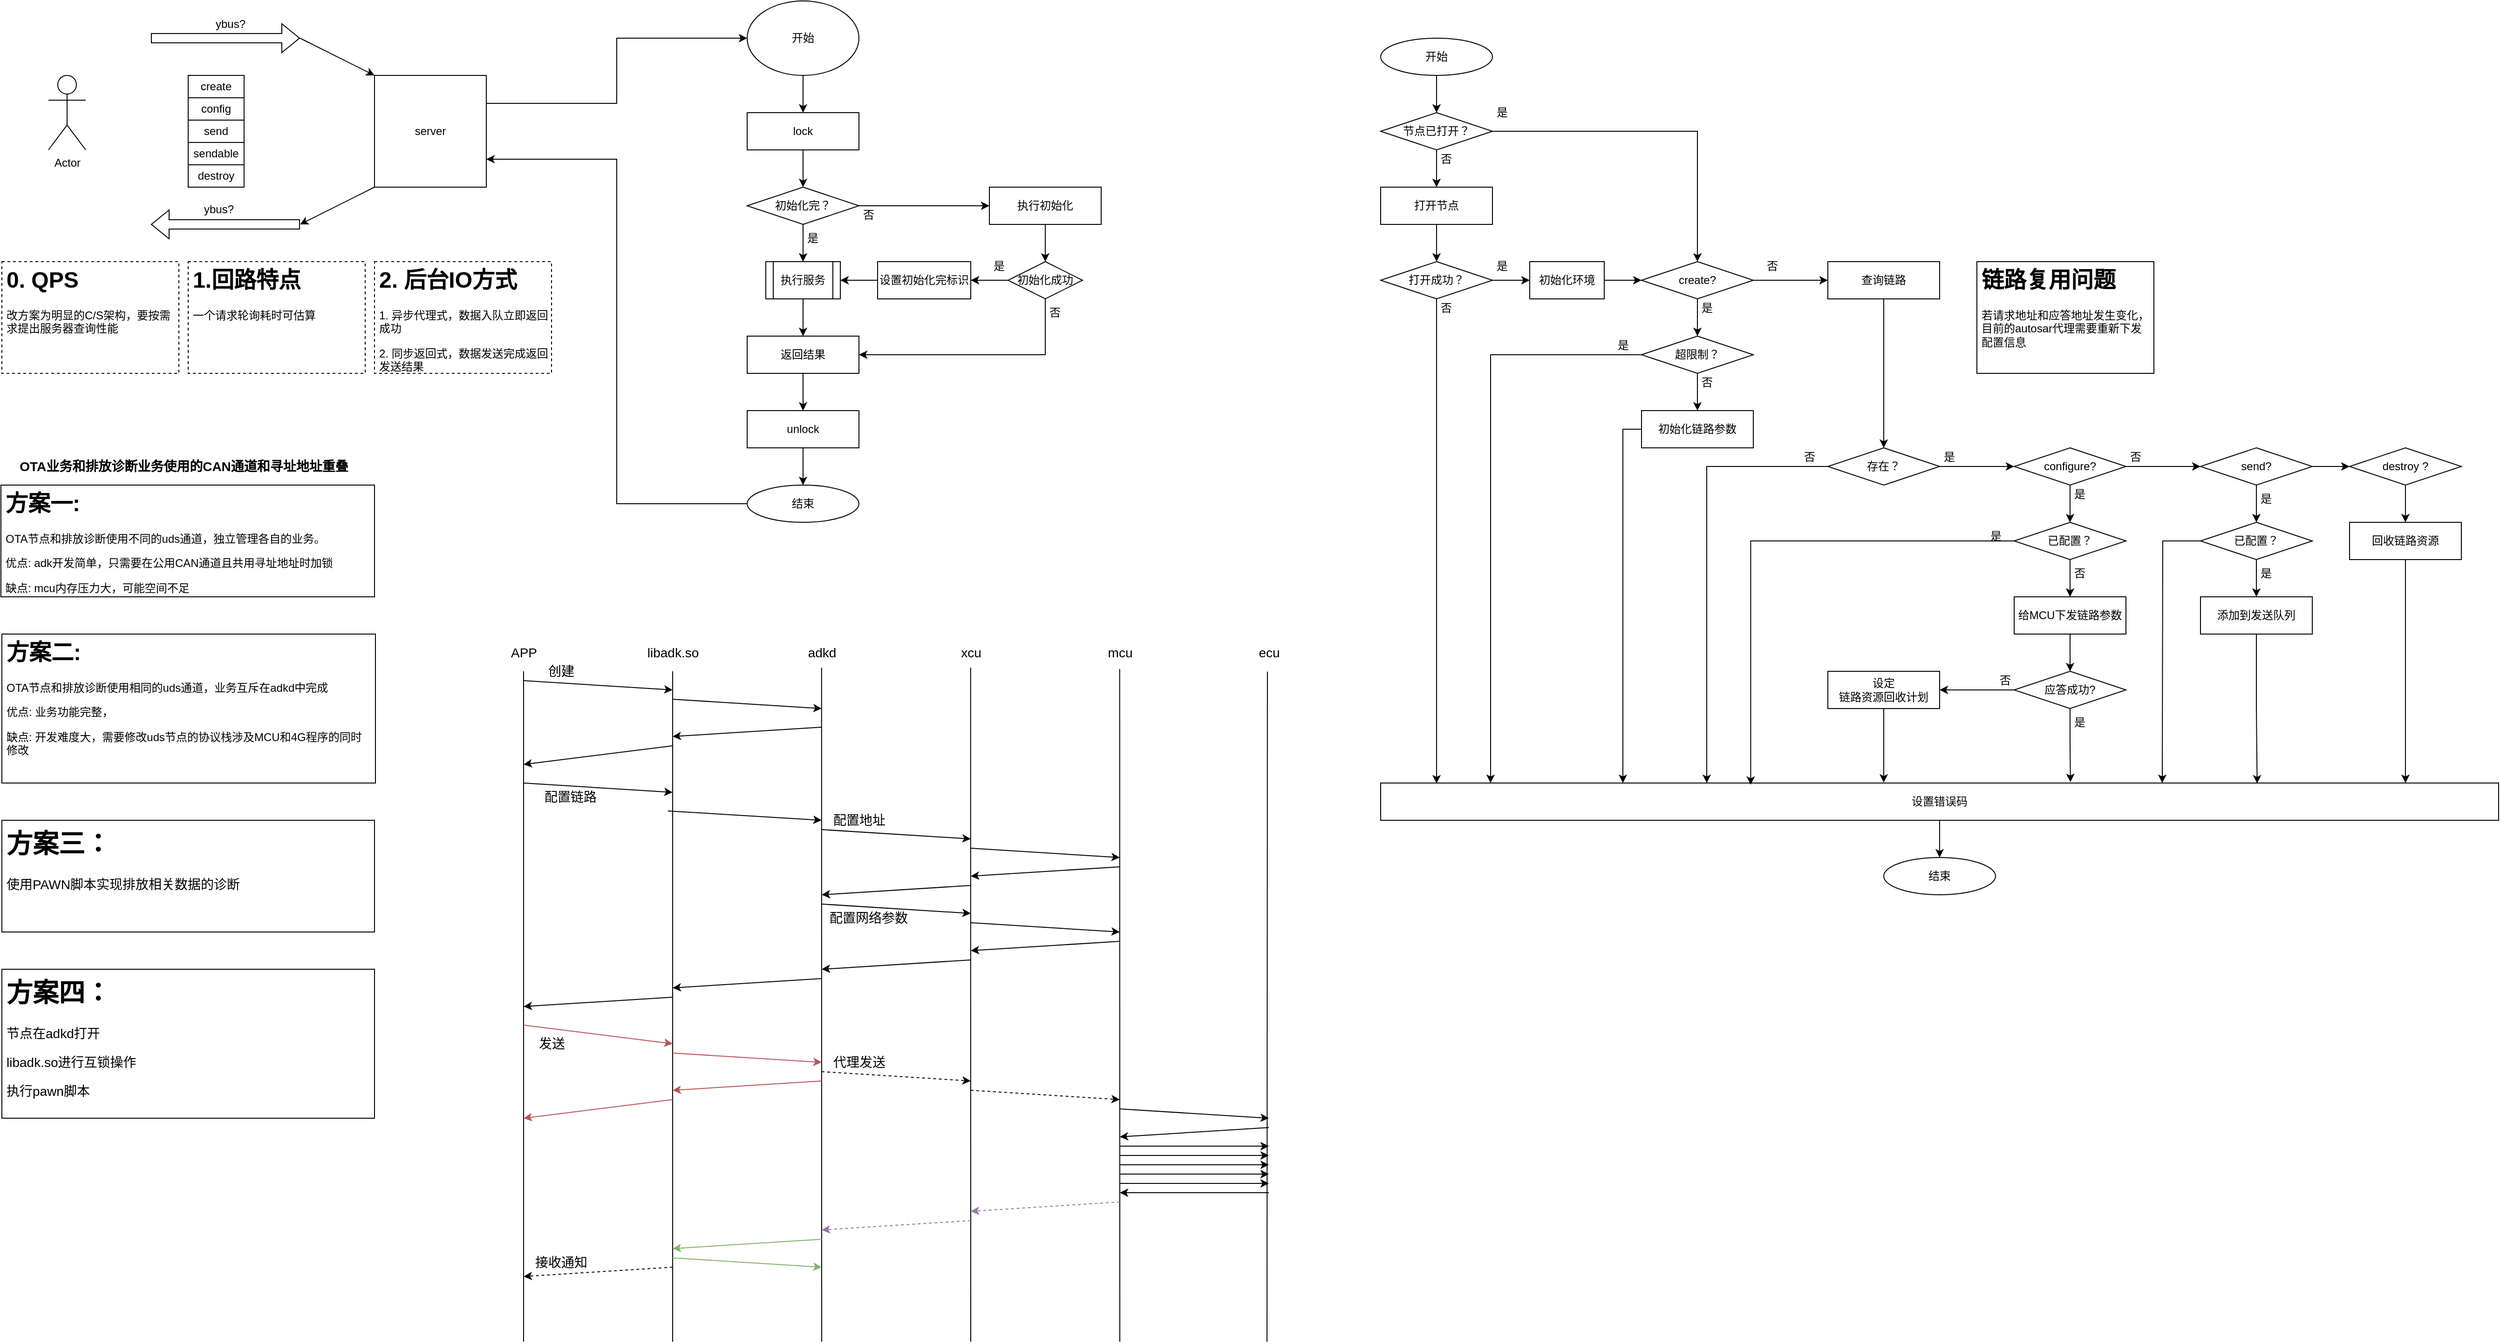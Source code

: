 <mxfile version="20.2.2" type="github" pages="3">
  <diagram id="RJJ9FWN27C-Y9JECjMfN" name="15765">
    <mxGraphModel dx="1221" dy="644" grid="1" gridSize="10" guides="1" tooltips="1" connect="1" arrows="1" fold="1" page="1" pageScale="1" pageWidth="3300" pageHeight="4681" math="0" shadow="0">
      <root>
        <mxCell id="0" />
        <mxCell id="1" parent="0" />
        <mxCell id="mzNSDzBZDXApKcXewmHT-1" value="Actor" style="shape=umlActor;verticalLabelPosition=bottom;verticalAlign=top;html=1;outlineConnect=0;" vertex="1" parent="1">
          <mxGeometry x="90" y="120" width="40" height="80" as="geometry" />
        </mxCell>
        <mxCell id="mzNSDzBZDXApKcXewmHT-2" value="" style="shape=flexArrow;endArrow=classic;startArrow=none;html=1;rounded=0;startFill=0;" edge="1" parent="1">
          <mxGeometry width="100" height="100" relative="1" as="geometry">
            <mxPoint x="200" y="80" as="sourcePoint" />
            <mxPoint x="360" y="80" as="targetPoint" />
          </mxGeometry>
        </mxCell>
        <mxCell id="mzNSDzBZDXApKcXewmHT-3" value="ybus?" style="text;html=1;align=center;verticalAlign=middle;resizable=0;points=[];autosize=1;strokeColor=none;fillColor=none;" vertex="1" parent="1">
          <mxGeometry x="255" y="50" width="60" height="30" as="geometry" />
        </mxCell>
        <mxCell id="mzNSDzBZDXApKcXewmHT-4" value="" style="shape=table;startSize=0;container=1;collapsible=0;childLayout=tableLayout;" vertex="1" parent="1">
          <mxGeometry x="240" y="120" width="60" height="120" as="geometry" />
        </mxCell>
        <mxCell id="mzNSDzBZDXApKcXewmHT-5" value="" style="shape=tableRow;horizontal=0;startSize=0;swimlaneHead=0;swimlaneBody=0;top=0;left=0;bottom=0;right=0;collapsible=0;dropTarget=0;fillColor=none;points=[[0,0.5],[1,0.5]];portConstraint=eastwest;" vertex="1" parent="mzNSDzBZDXApKcXewmHT-4">
          <mxGeometry width="60" height="24" as="geometry" />
        </mxCell>
        <mxCell id="mzNSDzBZDXApKcXewmHT-6" value="create" style="shape=partialRectangle;html=1;whiteSpace=wrap;connectable=0;overflow=hidden;fillColor=none;top=0;left=0;bottom=0;right=0;pointerEvents=1;" vertex="1" parent="mzNSDzBZDXApKcXewmHT-5">
          <mxGeometry width="60" height="24" as="geometry">
            <mxRectangle width="60" height="24" as="alternateBounds" />
          </mxGeometry>
        </mxCell>
        <mxCell id="mzNSDzBZDXApKcXewmHT-7" value="" style="shape=tableRow;horizontal=0;startSize=0;swimlaneHead=0;swimlaneBody=0;top=0;left=0;bottom=0;right=0;collapsible=0;dropTarget=0;fillColor=none;points=[[0,0.5],[1,0.5]];portConstraint=eastwest;" vertex="1" parent="mzNSDzBZDXApKcXewmHT-4">
          <mxGeometry y="24" width="60" height="24" as="geometry" />
        </mxCell>
        <mxCell id="mzNSDzBZDXApKcXewmHT-8" value="config" style="shape=partialRectangle;html=1;whiteSpace=wrap;connectable=0;overflow=hidden;fillColor=none;top=0;left=0;bottom=0;right=0;pointerEvents=1;" vertex="1" parent="mzNSDzBZDXApKcXewmHT-7">
          <mxGeometry width="60" height="24" as="geometry">
            <mxRectangle width="60" height="24" as="alternateBounds" />
          </mxGeometry>
        </mxCell>
        <mxCell id="mzNSDzBZDXApKcXewmHT-9" value="" style="shape=tableRow;horizontal=0;startSize=0;swimlaneHead=0;swimlaneBody=0;top=0;left=0;bottom=0;right=0;collapsible=0;dropTarget=0;fillColor=none;points=[[0,0.5],[1,0.5]];portConstraint=eastwest;" vertex="1" parent="mzNSDzBZDXApKcXewmHT-4">
          <mxGeometry y="48" width="60" height="24" as="geometry" />
        </mxCell>
        <mxCell id="mzNSDzBZDXApKcXewmHT-10" value="send" style="shape=partialRectangle;html=1;whiteSpace=wrap;connectable=0;overflow=hidden;fillColor=none;top=0;left=0;bottom=0;right=0;pointerEvents=1;" vertex="1" parent="mzNSDzBZDXApKcXewmHT-9">
          <mxGeometry width="60" height="24" as="geometry">
            <mxRectangle width="60" height="24" as="alternateBounds" />
          </mxGeometry>
        </mxCell>
        <mxCell id="mzNSDzBZDXApKcXewmHT-11" value="" style="shape=tableRow;horizontal=0;startSize=0;swimlaneHead=0;swimlaneBody=0;top=0;left=0;bottom=0;right=0;collapsible=0;dropTarget=0;fillColor=none;points=[[0,0.5],[1,0.5]];portConstraint=eastwest;" vertex="1" parent="mzNSDzBZDXApKcXewmHT-4">
          <mxGeometry y="72" width="60" height="24" as="geometry" />
        </mxCell>
        <mxCell id="mzNSDzBZDXApKcXewmHT-12" value="sendable" style="shape=partialRectangle;html=1;whiteSpace=wrap;connectable=0;overflow=hidden;fillColor=none;top=0;left=0;bottom=0;right=0;pointerEvents=1;" vertex="1" parent="mzNSDzBZDXApKcXewmHT-11">
          <mxGeometry width="60" height="24" as="geometry">
            <mxRectangle width="60" height="24" as="alternateBounds" />
          </mxGeometry>
        </mxCell>
        <mxCell id="mzNSDzBZDXApKcXewmHT-13" value="" style="shape=tableRow;horizontal=0;startSize=0;swimlaneHead=0;swimlaneBody=0;top=0;left=0;bottom=0;right=0;collapsible=0;dropTarget=0;fillColor=none;points=[[0,0.5],[1,0.5]];portConstraint=eastwest;" vertex="1" parent="mzNSDzBZDXApKcXewmHT-4">
          <mxGeometry y="96" width="60" height="24" as="geometry" />
        </mxCell>
        <mxCell id="mzNSDzBZDXApKcXewmHT-14" value="destroy" style="shape=partialRectangle;html=1;whiteSpace=wrap;connectable=0;overflow=hidden;fillColor=none;top=0;left=0;bottom=0;right=0;pointerEvents=1;" vertex="1" parent="mzNSDzBZDXApKcXewmHT-13">
          <mxGeometry width="60" height="24" as="geometry">
            <mxRectangle width="60" height="24" as="alternateBounds" />
          </mxGeometry>
        </mxCell>
        <mxCell id="mzNSDzBZDXApKcXewmHT-28" style="edgeStyle=orthogonalEdgeStyle;rounded=0;orthogonalLoop=1;jettySize=auto;html=1;exitX=1;exitY=0.25;exitDx=0;exitDy=0;entryX=0;entryY=0.5;entryDx=0;entryDy=0;startArrow=none;startFill=0;endArrow=classic;endFill=1;" edge="1" parent="1" source="mzNSDzBZDXApKcXewmHT-15" target="mzNSDzBZDXApKcXewmHT-26">
          <mxGeometry relative="1" as="geometry" />
        </mxCell>
        <mxCell id="mzNSDzBZDXApKcXewmHT-15" value="server" style="rounded=0;whiteSpace=wrap;html=1;" vertex="1" parent="1">
          <mxGeometry x="440" y="120" width="120" height="120" as="geometry" />
        </mxCell>
        <mxCell id="mzNSDzBZDXApKcXewmHT-16" value="" style="endArrow=classic;html=1;rounded=0;entryX=0;entryY=0;entryDx=0;entryDy=0;" edge="1" parent="1" target="mzNSDzBZDXApKcXewmHT-15">
          <mxGeometry width="50" height="50" relative="1" as="geometry">
            <mxPoint x="360" y="80" as="sourcePoint" />
            <mxPoint x="560" y="260" as="targetPoint" />
          </mxGeometry>
        </mxCell>
        <mxCell id="mzNSDzBZDXApKcXewmHT-17" value="" style="shape=flexArrow;endArrow=none;startArrow=block;html=1;rounded=0;startFill=0;endFill=0;" edge="1" parent="1">
          <mxGeometry width="100" height="100" relative="1" as="geometry">
            <mxPoint x="200" y="280" as="sourcePoint" />
            <mxPoint x="360" y="280" as="targetPoint" />
          </mxGeometry>
        </mxCell>
        <mxCell id="mzNSDzBZDXApKcXewmHT-19" value="" style="endArrow=classic;html=1;rounded=0;exitX=0;exitY=1;exitDx=0;exitDy=0;" edge="1" parent="1" source="mzNSDzBZDXApKcXewmHT-15">
          <mxGeometry width="50" height="50" relative="1" as="geometry">
            <mxPoint x="420" y="340" as="sourcePoint" />
            <mxPoint x="360" y="280" as="targetPoint" />
          </mxGeometry>
        </mxCell>
        <mxCell id="mzNSDzBZDXApKcXewmHT-20" value="&lt;h1&gt;1.回路特点&lt;/h1&gt;&lt;p&gt;一个请求轮询耗时可估算&lt;/p&gt;&lt;p&gt;&lt;br&gt;&lt;/p&gt;" style="text;html=1;strokeColor=default;fillColor=none;spacing=5;spacingTop=-20;whiteSpace=wrap;overflow=hidden;rounded=0;dashed=1;" vertex="1" parent="1">
          <mxGeometry x="240" y="320" width="190" height="120" as="geometry" />
        </mxCell>
        <mxCell id="mzNSDzBZDXApKcXewmHT-23" value="&lt;h1&gt;2. 后台IO方式&lt;br&gt;&lt;/h1&gt;&lt;p&gt;1. 异步代理式，数据入队立即返回成功&lt;/p&gt;&lt;p&gt;2. 同步返回式，数据发送完成返回发送结果&lt;br&gt;&lt;/p&gt;" style="text;html=1;strokeColor=default;fillColor=none;spacing=5;spacingTop=-20;whiteSpace=wrap;overflow=hidden;rounded=0;dashed=1;" vertex="1" parent="1">
          <mxGeometry x="440" y="320" width="190" height="120" as="geometry" />
        </mxCell>
        <mxCell id="mzNSDzBZDXApKcXewmHT-24" value="&lt;h1&gt;0. QPS&lt;br&gt;&lt;/h1&gt;&lt;p&gt;改方案为明显的C/S架构，要按需求提出服务器查询性能&lt;/p&gt;" style="text;html=1;strokeColor=default;fillColor=none;spacing=5;spacingTop=-20;whiteSpace=wrap;overflow=hidden;rounded=0;dashed=1;" vertex="1" parent="1">
          <mxGeometry x="40" y="320" width="190" height="120" as="geometry" />
        </mxCell>
        <mxCell id="mzNSDzBZDXApKcXewmHT-25" value="ybus?" style="text;whiteSpace=wrap;html=1;" vertex="1" parent="1">
          <mxGeometry x="255" y="250" width="70" height="40" as="geometry" />
        </mxCell>
        <mxCell id="mzNSDzBZDXApKcXewmHT-32" value="" style="edgeStyle=orthogonalEdgeStyle;rounded=0;orthogonalLoop=1;jettySize=auto;html=1;startArrow=none;startFill=0;endArrow=classic;endFill=1;" edge="1" parent="1" source="mzNSDzBZDXApKcXewmHT-26" target="mzNSDzBZDXApKcXewmHT-31">
          <mxGeometry relative="1" as="geometry" />
        </mxCell>
        <mxCell id="mzNSDzBZDXApKcXewmHT-26" value="开始" style="ellipse;whiteSpace=wrap;html=1;strokeColor=default;fillColor=default;" vertex="1" parent="1">
          <mxGeometry x="840" y="40" width="120" height="80" as="geometry" />
        </mxCell>
        <mxCell id="mzNSDzBZDXApKcXewmHT-34" value="" style="edgeStyle=orthogonalEdgeStyle;rounded=0;orthogonalLoop=1;jettySize=auto;html=1;startArrow=none;startFill=0;endArrow=classic;endFill=1;" edge="1" parent="1" source="mzNSDzBZDXApKcXewmHT-31" target="mzNSDzBZDXApKcXewmHT-33">
          <mxGeometry relative="1" as="geometry" />
        </mxCell>
        <mxCell id="mzNSDzBZDXApKcXewmHT-31" value="lock" style="whiteSpace=wrap;html=1;" vertex="1" parent="1">
          <mxGeometry x="840" y="160" width="120" height="40" as="geometry" />
        </mxCell>
        <mxCell id="mzNSDzBZDXApKcXewmHT-36" value="" style="edgeStyle=orthogonalEdgeStyle;rounded=0;orthogonalLoop=1;jettySize=auto;html=1;startArrow=none;startFill=0;endArrow=classic;endFill=1;" edge="1" parent="1" source="mzNSDzBZDXApKcXewmHT-33" target="mzNSDzBZDXApKcXewmHT-35">
          <mxGeometry relative="1" as="geometry" />
        </mxCell>
        <mxCell id="mzNSDzBZDXApKcXewmHT-44" style="edgeStyle=orthogonalEdgeStyle;rounded=0;orthogonalLoop=1;jettySize=auto;html=1;exitX=0.5;exitY=1;exitDx=0;exitDy=0;entryX=0.5;entryY=0;entryDx=0;entryDy=0;startArrow=none;startFill=0;endArrow=classic;endFill=1;" edge="1" parent="1" source="mzNSDzBZDXApKcXewmHT-33" target="mzNSDzBZDXApKcXewmHT-56">
          <mxGeometry relative="1" as="geometry">
            <mxPoint x="900" y="360" as="targetPoint" />
          </mxGeometry>
        </mxCell>
        <mxCell id="mzNSDzBZDXApKcXewmHT-33" value="&lt;div&gt;初始化完？&lt;br&gt;&lt;/div&gt;" style="rhombus;whiteSpace=wrap;html=1;" vertex="1" parent="1">
          <mxGeometry x="840" y="240" width="120" height="40" as="geometry" />
        </mxCell>
        <mxCell id="mzNSDzBZDXApKcXewmHT-39" value="" style="edgeStyle=orthogonalEdgeStyle;rounded=0;orthogonalLoop=1;jettySize=auto;html=1;startArrow=none;startFill=0;endArrow=classic;endFill=1;" edge="1" parent="1" source="mzNSDzBZDXApKcXewmHT-35" target="mzNSDzBZDXApKcXewmHT-38">
          <mxGeometry relative="1" as="geometry" />
        </mxCell>
        <mxCell id="mzNSDzBZDXApKcXewmHT-35" value="执行初始化" style="whiteSpace=wrap;html=1;" vertex="1" parent="1">
          <mxGeometry x="1100" y="240" width="120" height="40" as="geometry" />
        </mxCell>
        <mxCell id="mzNSDzBZDXApKcXewmHT-37" value="否" style="text;html=1;align=center;verticalAlign=middle;resizable=0;points=[];autosize=1;strokeColor=none;fillColor=none;" vertex="1" parent="1">
          <mxGeometry x="950" y="255" width="40" height="30" as="geometry" />
        </mxCell>
        <mxCell id="mzNSDzBZDXApKcXewmHT-41" value="" style="edgeStyle=orthogonalEdgeStyle;rounded=0;orthogonalLoop=1;jettySize=auto;html=1;startArrow=none;startFill=0;endArrow=classic;endFill=1;exitX=0;exitY=0.5;exitDx=0;exitDy=0;entryX=1;entryY=0.5;entryDx=0;entryDy=0;" edge="1" parent="1" source="mzNSDzBZDXApKcXewmHT-38" target="mzNSDzBZDXApKcXewmHT-40">
          <mxGeometry relative="1" as="geometry" />
        </mxCell>
        <mxCell id="mzNSDzBZDXApKcXewmHT-51" style="edgeStyle=orthogonalEdgeStyle;rounded=0;orthogonalLoop=1;jettySize=auto;html=1;exitX=0.5;exitY=1;exitDx=0;exitDy=0;entryX=1;entryY=0.5;entryDx=0;entryDy=0;startArrow=none;startFill=0;endArrow=classic;endFill=1;" edge="1" parent="1" source="mzNSDzBZDXApKcXewmHT-38" target="mzNSDzBZDXApKcXewmHT-47">
          <mxGeometry relative="1" as="geometry" />
        </mxCell>
        <mxCell id="mzNSDzBZDXApKcXewmHT-38" value="初始化成功" style="rhombus;whiteSpace=wrap;html=1;" vertex="1" parent="1">
          <mxGeometry x="1120" y="320" width="80" height="40" as="geometry" />
        </mxCell>
        <mxCell id="mzNSDzBZDXApKcXewmHT-46" style="edgeStyle=orthogonalEdgeStyle;rounded=0;orthogonalLoop=1;jettySize=auto;html=1;exitX=0;exitY=0.5;exitDx=0;exitDy=0;entryX=1;entryY=0.5;entryDx=0;entryDy=0;startArrow=none;startFill=0;endArrow=classic;endFill=1;" edge="1" parent="1" source="mzNSDzBZDXApKcXewmHT-40" target="mzNSDzBZDXApKcXewmHT-56">
          <mxGeometry relative="1" as="geometry">
            <mxPoint x="940" y="340" as="targetPoint" />
          </mxGeometry>
        </mxCell>
        <mxCell id="mzNSDzBZDXApKcXewmHT-40" value="设置初始化完标识" style="whiteSpace=wrap;html=1;" vertex="1" parent="1">
          <mxGeometry x="980" y="320" width="100" height="40" as="geometry" />
        </mxCell>
        <mxCell id="mzNSDzBZDXApKcXewmHT-42" value="是" style="text;html=1;align=center;verticalAlign=middle;resizable=0;points=[];autosize=1;strokeColor=none;fillColor=none;" vertex="1" parent="1">
          <mxGeometry x="1090" y="310" width="40" height="30" as="geometry" />
        </mxCell>
        <mxCell id="mzNSDzBZDXApKcXewmHT-48" value="" style="edgeStyle=orthogonalEdgeStyle;rounded=0;orthogonalLoop=1;jettySize=auto;html=1;startArrow=none;startFill=0;endArrow=classic;endFill=1;exitX=0.5;exitY=1;exitDx=0;exitDy=0;" edge="1" parent="1" source="mzNSDzBZDXApKcXewmHT-56" target="mzNSDzBZDXApKcXewmHT-47">
          <mxGeometry relative="1" as="geometry">
            <mxPoint x="900" y="360" as="sourcePoint" />
          </mxGeometry>
        </mxCell>
        <mxCell id="mzNSDzBZDXApKcXewmHT-45" value="是" style="text;html=1;align=center;verticalAlign=middle;resizable=0;points=[];autosize=1;strokeColor=none;fillColor=none;" vertex="1" parent="1">
          <mxGeometry x="890" y="280" width="40" height="30" as="geometry" />
        </mxCell>
        <mxCell id="mzNSDzBZDXApKcXewmHT-50" value="" style="edgeStyle=orthogonalEdgeStyle;rounded=0;orthogonalLoop=1;jettySize=auto;html=1;startArrow=none;startFill=0;endArrow=classic;endFill=1;" edge="1" parent="1" source="mzNSDzBZDXApKcXewmHT-47" target="mzNSDzBZDXApKcXewmHT-49">
          <mxGeometry relative="1" as="geometry" />
        </mxCell>
        <mxCell id="mzNSDzBZDXApKcXewmHT-47" value="返回结果" style="whiteSpace=wrap;html=1;strokeColor=default;fillColor=default;" vertex="1" parent="1">
          <mxGeometry x="840" y="400" width="120" height="40" as="geometry" />
        </mxCell>
        <mxCell id="mzNSDzBZDXApKcXewmHT-54" value="" style="edgeStyle=orthogonalEdgeStyle;rounded=0;orthogonalLoop=1;jettySize=auto;html=1;startArrow=none;startFill=0;endArrow=classic;endFill=1;" edge="1" parent="1" source="mzNSDzBZDXApKcXewmHT-49" target="mzNSDzBZDXApKcXewmHT-53">
          <mxGeometry relative="1" as="geometry" />
        </mxCell>
        <mxCell id="mzNSDzBZDXApKcXewmHT-49" value="unlock" style="whiteSpace=wrap;html=1;strokeColor=default;fillColor=default;" vertex="1" parent="1">
          <mxGeometry x="840" y="480" width="120" height="40" as="geometry" />
        </mxCell>
        <mxCell id="mzNSDzBZDXApKcXewmHT-52" value="否" style="text;html=1;align=center;verticalAlign=middle;resizable=0;points=[];autosize=1;strokeColor=none;fillColor=none;" vertex="1" parent="1">
          <mxGeometry x="1150" y="360" width="40" height="30" as="geometry" />
        </mxCell>
        <mxCell id="mzNSDzBZDXApKcXewmHT-55" style="edgeStyle=orthogonalEdgeStyle;rounded=0;orthogonalLoop=1;jettySize=auto;html=1;exitX=0;exitY=0.5;exitDx=0;exitDy=0;entryX=1;entryY=0.75;entryDx=0;entryDy=0;startArrow=none;startFill=0;endArrow=classic;endFill=1;" edge="1" parent="1" source="mzNSDzBZDXApKcXewmHT-53" target="mzNSDzBZDXApKcXewmHT-15">
          <mxGeometry relative="1" as="geometry" />
        </mxCell>
        <mxCell id="mzNSDzBZDXApKcXewmHT-53" value="结束" style="ellipse;whiteSpace=wrap;html=1;" vertex="1" parent="1">
          <mxGeometry x="840" y="560" width="120" height="40" as="geometry" />
        </mxCell>
        <mxCell id="mzNSDzBZDXApKcXewmHT-56" value="执行服务" style="shape=process;whiteSpace=wrap;html=1;backgroundOutline=1;strokeColor=default;fillColor=default;" vertex="1" parent="1">
          <mxGeometry x="860" y="320" width="80" height="40" as="geometry" />
        </mxCell>
        <mxCell id="mzNSDzBZDXApKcXewmHT-59" value="" style="edgeStyle=orthogonalEdgeStyle;rounded=0;orthogonalLoop=1;jettySize=auto;html=1;startArrow=none;startFill=0;endArrow=classic;endFill=1;" edge="1" parent="1" source="mzNSDzBZDXApKcXewmHT-57" target="mzNSDzBZDXApKcXewmHT-58">
          <mxGeometry relative="1" as="geometry" />
        </mxCell>
        <mxCell id="mzNSDzBZDXApKcXewmHT-57" value="开始" style="ellipse;whiteSpace=wrap;html=1;strokeColor=default;fillColor=default;" vertex="1" parent="1">
          <mxGeometry x="1520" y="80" width="120" height="40" as="geometry" />
        </mxCell>
        <mxCell id="mzNSDzBZDXApKcXewmHT-61" value="" style="edgeStyle=orthogonalEdgeStyle;rounded=0;orthogonalLoop=1;jettySize=auto;html=1;startArrow=none;startFill=0;endArrow=classic;endFill=1;" edge="1" parent="1" source="mzNSDzBZDXApKcXewmHT-58" target="mzNSDzBZDXApKcXewmHT-60">
          <mxGeometry relative="1" as="geometry" />
        </mxCell>
        <mxCell id="mzNSDzBZDXApKcXewmHT-80" style="edgeStyle=orthogonalEdgeStyle;rounded=0;orthogonalLoop=1;jettySize=auto;html=1;exitX=1;exitY=0.5;exitDx=0;exitDy=0;entryX=0.5;entryY=0;entryDx=0;entryDy=0;startArrow=none;startFill=0;endArrow=classic;endFill=1;" edge="1" parent="1" source="mzNSDzBZDXApKcXewmHT-58" target="mzNSDzBZDXApKcXewmHT-78">
          <mxGeometry relative="1" as="geometry" />
        </mxCell>
        <mxCell id="mzNSDzBZDXApKcXewmHT-58" value="节点已打开？" style="rhombus;whiteSpace=wrap;html=1;" vertex="1" parent="1">
          <mxGeometry x="1520" y="160" width="120" height="40" as="geometry" />
        </mxCell>
        <mxCell id="mzNSDzBZDXApKcXewmHT-64" value="" style="edgeStyle=orthogonalEdgeStyle;rounded=0;orthogonalLoop=1;jettySize=auto;html=1;startArrow=none;startFill=0;endArrow=classic;endFill=1;" edge="1" parent="1" source="mzNSDzBZDXApKcXewmHT-60" target="mzNSDzBZDXApKcXewmHT-63">
          <mxGeometry relative="1" as="geometry" />
        </mxCell>
        <mxCell id="mzNSDzBZDXApKcXewmHT-60" value="打开节点" style="whiteSpace=wrap;html=1;" vertex="1" parent="1">
          <mxGeometry x="1520" y="240" width="120" height="40" as="geometry" />
        </mxCell>
        <mxCell id="mzNSDzBZDXApKcXewmHT-62" value="否" style="text;html=1;align=center;verticalAlign=middle;resizable=0;points=[];autosize=1;strokeColor=none;fillColor=none;" vertex="1" parent="1">
          <mxGeometry x="1570" y="195" width="40" height="30" as="geometry" />
        </mxCell>
        <mxCell id="mzNSDzBZDXApKcXewmHT-68" value="" style="edgeStyle=orthogonalEdgeStyle;rounded=0;orthogonalLoop=1;jettySize=auto;html=1;startArrow=none;startFill=0;endArrow=classic;endFill=1;entryX=0.05;entryY=0.011;entryDx=0;entryDy=0;entryPerimeter=0;" edge="1" parent="1" source="mzNSDzBZDXApKcXewmHT-63" target="mzNSDzBZDXApKcXewmHT-67">
          <mxGeometry relative="1" as="geometry" />
        </mxCell>
        <mxCell id="mzNSDzBZDXApKcXewmHT-76" value="" style="edgeStyle=orthogonalEdgeStyle;rounded=0;orthogonalLoop=1;jettySize=auto;html=1;startArrow=none;startFill=0;endArrow=classic;endFill=1;" edge="1" parent="1" source="mzNSDzBZDXApKcXewmHT-63" target="mzNSDzBZDXApKcXewmHT-75">
          <mxGeometry relative="1" as="geometry" />
        </mxCell>
        <mxCell id="mzNSDzBZDXApKcXewmHT-63" value="打开成功？" style="rhombus;whiteSpace=wrap;html=1;" vertex="1" parent="1">
          <mxGeometry x="1520" y="320" width="120" height="40" as="geometry" />
        </mxCell>
        <mxCell id="mzNSDzBZDXApKcXewmHT-96" value="" style="edgeStyle=orthogonalEdgeStyle;rounded=0;orthogonalLoop=1;jettySize=auto;html=1;startArrow=none;startFill=0;endArrow=classic;endFill=1;" edge="1" parent="1" source="mzNSDzBZDXApKcXewmHT-67" target="mzNSDzBZDXApKcXewmHT-95">
          <mxGeometry relative="1" as="geometry" />
        </mxCell>
        <mxCell id="mzNSDzBZDXApKcXewmHT-67" value="设置错误码" style="whiteSpace=wrap;html=1;" vertex="1" parent="1">
          <mxGeometry x="1520" y="880" width="1200" height="40" as="geometry" />
        </mxCell>
        <mxCell id="mzNSDzBZDXApKcXewmHT-69" value="否" style="text;html=1;align=center;verticalAlign=middle;resizable=0;points=[];autosize=1;strokeColor=none;fillColor=none;" vertex="1" parent="1">
          <mxGeometry x="1570" y="355" width="40" height="30" as="geometry" />
        </mxCell>
        <mxCell id="mzNSDzBZDXApKcXewmHT-79" value="" style="edgeStyle=orthogonalEdgeStyle;rounded=0;orthogonalLoop=1;jettySize=auto;html=1;startArrow=none;startFill=0;endArrow=classic;endFill=1;" edge="1" parent="1" source="mzNSDzBZDXApKcXewmHT-75" target="mzNSDzBZDXApKcXewmHT-78">
          <mxGeometry relative="1" as="geometry" />
        </mxCell>
        <mxCell id="mzNSDzBZDXApKcXewmHT-75" value="初始化环境" style="whiteSpace=wrap;html=1;" vertex="1" parent="1">
          <mxGeometry x="1680" y="320" width="80" height="40" as="geometry" />
        </mxCell>
        <mxCell id="mzNSDzBZDXApKcXewmHT-77" value="是" style="text;html=1;align=center;verticalAlign=middle;resizable=0;points=[];autosize=1;strokeColor=none;fillColor=none;" vertex="1" parent="1">
          <mxGeometry x="1630" y="310" width="40" height="30" as="geometry" />
        </mxCell>
        <mxCell id="mzNSDzBZDXApKcXewmHT-88" value="" style="edgeStyle=orthogonalEdgeStyle;rounded=0;orthogonalLoop=1;jettySize=auto;html=1;startArrow=none;startFill=0;endArrow=classic;endFill=1;" edge="1" parent="1" source="mzNSDzBZDXApKcXewmHT-78" target="mzNSDzBZDXApKcXewmHT-87">
          <mxGeometry relative="1" as="geometry" />
        </mxCell>
        <mxCell id="mzNSDzBZDXApKcXewmHT-124" style="edgeStyle=orthogonalEdgeStyle;rounded=0;orthogonalLoop=1;jettySize=auto;html=1;exitX=1;exitY=0.5;exitDx=0;exitDy=0;entryX=0;entryY=0.5;entryDx=0;entryDy=0;startArrow=none;startFill=0;endArrow=classic;endFill=1;" edge="1" parent="1" source="mzNSDzBZDXApKcXewmHT-78" target="mzNSDzBZDXApKcXewmHT-98">
          <mxGeometry relative="1" as="geometry" />
        </mxCell>
        <mxCell id="mzNSDzBZDXApKcXewmHT-78" value="create?" style="rhombus;whiteSpace=wrap;html=1;" vertex="1" parent="1">
          <mxGeometry x="1800" y="320" width="120" height="40" as="geometry" />
        </mxCell>
        <mxCell id="mzNSDzBZDXApKcXewmHT-81" value="是" style="text;html=1;align=center;verticalAlign=middle;resizable=0;points=[];autosize=1;strokeColor=none;fillColor=none;" vertex="1" parent="1">
          <mxGeometry x="1630" y="145" width="40" height="30" as="geometry" />
        </mxCell>
        <mxCell id="mzNSDzBZDXApKcXewmHT-86" value="" style="edgeStyle=orthogonalEdgeStyle;rounded=0;orthogonalLoop=1;jettySize=auto;html=1;startArrow=none;startFill=0;endArrow=classic;endFill=1;" edge="1" parent="1" source="mzNSDzBZDXApKcXewmHT-82" target="mzNSDzBZDXApKcXewmHT-85">
          <mxGeometry relative="1" as="geometry" />
        </mxCell>
        <mxCell id="mzNSDzBZDXApKcXewmHT-127" style="edgeStyle=orthogonalEdgeStyle;rounded=0;orthogonalLoop=1;jettySize=auto;html=1;exitX=0.5;exitY=1;exitDx=0;exitDy=0;entryX=0.5;entryY=0;entryDx=0;entryDy=0;startArrow=none;startFill=0;endArrow=classic;endFill=1;" edge="1" parent="1" source="mzNSDzBZDXApKcXewmHT-82" target="mzNSDzBZDXApKcXewmHT-104">
          <mxGeometry relative="1" as="geometry" />
        </mxCell>
        <mxCell id="mzNSDzBZDXApKcXewmHT-82" value="configure?" style="rhombus;whiteSpace=wrap;html=1;" vertex="1" parent="1">
          <mxGeometry x="2200" y="520" width="120" height="40" as="geometry" />
        </mxCell>
        <mxCell id="mzNSDzBZDXApKcXewmHT-84" value="否" style="text;html=1;align=center;verticalAlign=middle;resizable=0;points=[];autosize=1;strokeColor=none;fillColor=none;" vertex="1" parent="1">
          <mxGeometry x="1920" y="310" width="40" height="30" as="geometry" />
        </mxCell>
        <mxCell id="mzNSDzBZDXApKcXewmHT-123" value="" style="edgeStyle=orthogonalEdgeStyle;rounded=0;orthogonalLoop=1;jettySize=auto;html=1;startArrow=none;startFill=0;endArrow=classic;endFill=1;" edge="1" parent="1" source="mzNSDzBZDXApKcXewmHT-85" target="mzNSDzBZDXApKcXewmHT-122">
          <mxGeometry relative="1" as="geometry" />
        </mxCell>
        <mxCell id="mzNSDzBZDXApKcXewmHT-131" style="edgeStyle=orthogonalEdgeStyle;rounded=0;orthogonalLoop=1;jettySize=auto;html=1;exitX=0.5;exitY=1;exitDx=0;exitDy=0;entryX=0.5;entryY=0;entryDx=0;entryDy=0;startArrow=none;startFill=0;endArrow=classic;endFill=1;" edge="1" parent="1" source="mzNSDzBZDXApKcXewmHT-85" target="mzNSDzBZDXApKcXewmHT-130">
          <mxGeometry relative="1" as="geometry" />
        </mxCell>
        <mxCell id="mzNSDzBZDXApKcXewmHT-85" value="send?" style="rhombus;whiteSpace=wrap;html=1;" vertex="1" parent="1">
          <mxGeometry x="2400" y="520" width="120" height="40" as="geometry" />
        </mxCell>
        <mxCell id="mzNSDzBZDXApKcXewmHT-90" style="edgeStyle=orthogonalEdgeStyle;rounded=0;orthogonalLoop=1;jettySize=auto;html=1;exitX=0;exitY=0.5;exitDx=0;exitDy=0;startArrow=none;startFill=0;endArrow=classic;endFill=1;" edge="1" parent="1" source="mzNSDzBZDXApKcXewmHT-87">
          <mxGeometry relative="1" as="geometry">
            <mxPoint x="1638" y="880" as="targetPoint" />
            <Array as="points">
              <mxPoint x="1638" y="420" />
            </Array>
          </mxGeometry>
        </mxCell>
        <mxCell id="mzNSDzBZDXApKcXewmHT-93" value="" style="edgeStyle=orthogonalEdgeStyle;rounded=0;orthogonalLoop=1;jettySize=auto;html=1;startArrow=none;startFill=0;endArrow=classic;endFill=1;" edge="1" parent="1" source="mzNSDzBZDXApKcXewmHT-87" target="mzNSDzBZDXApKcXewmHT-92">
          <mxGeometry relative="1" as="geometry" />
        </mxCell>
        <mxCell id="mzNSDzBZDXApKcXewmHT-87" value="超限制？" style="rhombus;whiteSpace=wrap;html=1;" vertex="1" parent="1">
          <mxGeometry x="1800" y="400" width="120" height="40" as="geometry" />
        </mxCell>
        <mxCell id="mzNSDzBZDXApKcXewmHT-89" value="是" style="text;html=1;align=center;verticalAlign=middle;resizable=0;points=[];autosize=1;strokeColor=none;fillColor=none;" vertex="1" parent="1">
          <mxGeometry x="1850" y="355" width="40" height="30" as="geometry" />
        </mxCell>
        <mxCell id="mzNSDzBZDXApKcXewmHT-91" value="是" style="text;html=1;align=center;verticalAlign=middle;resizable=0;points=[];autosize=1;strokeColor=none;fillColor=none;" vertex="1" parent="1">
          <mxGeometry x="1760" y="395" width="40" height="30" as="geometry" />
        </mxCell>
        <mxCell id="mzNSDzBZDXApKcXewmHT-97" style="edgeStyle=orthogonalEdgeStyle;rounded=0;orthogonalLoop=1;jettySize=auto;html=1;exitX=0;exitY=0.5;exitDx=0;exitDy=0;startArrow=none;startFill=0;endArrow=classic;endFill=1;" edge="1" parent="1" source="mzNSDzBZDXApKcXewmHT-92">
          <mxGeometry relative="1" as="geometry">
            <mxPoint x="1780" y="880" as="targetPoint" />
            <Array as="points">
              <mxPoint x="1780" y="500" />
              <mxPoint x="1780" y="880" />
            </Array>
          </mxGeometry>
        </mxCell>
        <mxCell id="mzNSDzBZDXApKcXewmHT-92" value="初始化链路参数" style="whiteSpace=wrap;html=1;" vertex="1" parent="1">
          <mxGeometry x="1800" y="480" width="120" height="40" as="geometry" />
        </mxCell>
        <mxCell id="mzNSDzBZDXApKcXewmHT-94" value="否" style="text;html=1;align=center;verticalAlign=middle;resizable=0;points=[];autosize=1;strokeColor=none;fillColor=none;" vertex="1" parent="1">
          <mxGeometry x="1850" y="435" width="40" height="30" as="geometry" />
        </mxCell>
        <mxCell id="mzNSDzBZDXApKcXewmHT-95" value="结束" style="ellipse;whiteSpace=wrap;html=1;" vertex="1" parent="1">
          <mxGeometry x="2060" y="960" width="120" height="40" as="geometry" />
        </mxCell>
        <mxCell id="mzNSDzBZDXApKcXewmHT-101" value="" style="edgeStyle=orthogonalEdgeStyle;rounded=0;orthogonalLoop=1;jettySize=auto;html=1;startArrow=none;startFill=0;endArrow=classic;endFill=1;" edge="1" parent="1" source="mzNSDzBZDXApKcXewmHT-98" target="mzNSDzBZDXApKcXewmHT-100">
          <mxGeometry relative="1" as="geometry" />
        </mxCell>
        <mxCell id="mzNSDzBZDXApKcXewmHT-98" value="查询链路" style="whiteSpace=wrap;html=1;" vertex="1" parent="1">
          <mxGeometry x="2000" y="320" width="120" height="40" as="geometry" />
        </mxCell>
        <mxCell id="mzNSDzBZDXApKcXewmHT-102" style="edgeStyle=orthogonalEdgeStyle;rounded=0;orthogonalLoop=1;jettySize=auto;html=1;exitX=0;exitY=0.5;exitDx=0;exitDy=0;startArrow=none;startFill=0;endArrow=classic;endFill=1;" edge="1" parent="1" source="mzNSDzBZDXApKcXewmHT-100">
          <mxGeometry relative="1" as="geometry">
            <mxPoint x="1870" y="880" as="targetPoint" />
            <Array as="points">
              <mxPoint x="1870" y="540" />
              <mxPoint x="1870" y="878" />
            </Array>
          </mxGeometry>
        </mxCell>
        <mxCell id="mzNSDzBZDXApKcXewmHT-125" style="edgeStyle=orthogonalEdgeStyle;rounded=0;orthogonalLoop=1;jettySize=auto;html=1;exitX=1;exitY=0.5;exitDx=0;exitDy=0;entryX=0;entryY=0.5;entryDx=0;entryDy=0;startArrow=none;startFill=0;endArrow=classic;endFill=1;" edge="1" parent="1" source="mzNSDzBZDXApKcXewmHT-100" target="mzNSDzBZDXApKcXewmHT-82">
          <mxGeometry relative="1" as="geometry" />
        </mxCell>
        <mxCell id="mzNSDzBZDXApKcXewmHT-100" value="存在？" style="rhombus;whiteSpace=wrap;html=1;" vertex="1" parent="1">
          <mxGeometry x="2000" y="520" width="120" height="40" as="geometry" />
        </mxCell>
        <mxCell id="mzNSDzBZDXApKcXewmHT-103" value="否" style="text;html=1;align=center;verticalAlign=middle;resizable=0;points=[];autosize=1;strokeColor=none;fillColor=none;" vertex="1" parent="1">
          <mxGeometry x="1960" y="515" width="40" height="30" as="geometry" />
        </mxCell>
        <mxCell id="mzNSDzBZDXApKcXewmHT-106" style="edgeStyle=orthogonalEdgeStyle;rounded=0;orthogonalLoop=1;jettySize=auto;html=1;exitX=0;exitY=0.5;exitDx=0;exitDy=0;entryX=0.331;entryY=0.047;entryDx=0;entryDy=0;startArrow=none;startFill=0;endArrow=classic;endFill=1;entryPerimeter=0;" edge="1" parent="1" source="mzNSDzBZDXApKcXewmHT-104" target="mzNSDzBZDXApKcXewmHT-67">
          <mxGeometry relative="1" as="geometry" />
        </mxCell>
        <mxCell id="mzNSDzBZDXApKcXewmHT-109" value="" style="edgeStyle=orthogonalEdgeStyle;rounded=0;orthogonalLoop=1;jettySize=auto;html=1;startArrow=none;startFill=0;endArrow=classic;endFill=1;" edge="1" parent="1" source="mzNSDzBZDXApKcXewmHT-104" target="mzNSDzBZDXApKcXewmHT-108">
          <mxGeometry relative="1" as="geometry" />
        </mxCell>
        <mxCell id="mzNSDzBZDXApKcXewmHT-104" value="已配置？" style="rhombus;whiteSpace=wrap;html=1;" vertex="1" parent="1">
          <mxGeometry x="2200" y="600" width="120" height="40" as="geometry" />
        </mxCell>
        <mxCell id="mzNSDzBZDXApKcXewmHT-107" value="是" style="text;html=1;align=center;verticalAlign=middle;resizable=0;points=[];autosize=1;strokeColor=none;fillColor=none;" vertex="1" parent="1">
          <mxGeometry x="2160" y="600" width="40" height="30" as="geometry" />
        </mxCell>
        <mxCell id="mzNSDzBZDXApKcXewmHT-111" value="" style="edgeStyle=orthogonalEdgeStyle;rounded=0;orthogonalLoop=1;jettySize=auto;html=1;startArrow=none;startFill=0;endArrow=classic;endFill=1;" edge="1" parent="1" source="mzNSDzBZDXApKcXewmHT-108" target="mzNSDzBZDXApKcXewmHT-110">
          <mxGeometry relative="1" as="geometry" />
        </mxCell>
        <mxCell id="mzNSDzBZDXApKcXewmHT-108" value="给MCU下发链路参数" style="whiteSpace=wrap;html=1;" vertex="1" parent="1">
          <mxGeometry x="2200" y="680" width="120" height="40" as="geometry" />
        </mxCell>
        <mxCell id="mzNSDzBZDXApKcXewmHT-117" value="" style="edgeStyle=orthogonalEdgeStyle;rounded=0;orthogonalLoop=1;jettySize=auto;html=1;startArrow=none;startFill=0;endArrow=classic;endFill=1;" edge="1" parent="1" source="mzNSDzBZDXApKcXewmHT-110" target="mzNSDzBZDXApKcXewmHT-116">
          <mxGeometry relative="1" as="geometry" />
        </mxCell>
        <mxCell id="mzNSDzBZDXApKcXewmHT-139" style="edgeStyle=orthogonalEdgeStyle;rounded=0;orthogonalLoop=1;jettySize=auto;html=1;exitX=0.5;exitY=1;exitDx=0;exitDy=0;entryX=0.617;entryY=-0.025;entryDx=0;entryDy=0;entryPerimeter=0;startArrow=none;startFill=0;endArrow=classic;endFill=1;" edge="1" parent="1" source="mzNSDzBZDXApKcXewmHT-110" target="mzNSDzBZDXApKcXewmHT-67">
          <mxGeometry relative="1" as="geometry" />
        </mxCell>
        <mxCell id="mzNSDzBZDXApKcXewmHT-110" value="应答成功?" style="rhombus;whiteSpace=wrap;html=1;" vertex="1" parent="1">
          <mxGeometry x="2200" y="760" width="120" height="40" as="geometry" />
        </mxCell>
        <mxCell id="mzNSDzBZDXApKcXewmHT-112" value="是" style="text;html=1;align=center;verticalAlign=middle;resizable=0;points=[];autosize=1;strokeColor=none;fillColor=none;" vertex="1" parent="1">
          <mxGeometry x="2110" y="515" width="40" height="30" as="geometry" />
        </mxCell>
        <mxCell id="mzNSDzBZDXApKcXewmHT-113" value="否" style="text;html=1;align=center;verticalAlign=middle;resizable=0;points=[];autosize=1;strokeColor=none;fillColor=none;" vertex="1" parent="1">
          <mxGeometry x="2250" y="640" width="40" height="30" as="geometry" />
        </mxCell>
        <mxCell id="mzNSDzBZDXApKcXewmHT-136" style="edgeStyle=orthogonalEdgeStyle;rounded=0;orthogonalLoop=1;jettySize=auto;html=1;exitX=0.5;exitY=1;exitDx=0;exitDy=0;entryX=0.45;entryY=-0.012;entryDx=0;entryDy=0;entryPerimeter=0;startArrow=none;startFill=0;endArrow=classic;endFill=1;" edge="1" parent="1" source="mzNSDzBZDXApKcXewmHT-116" target="mzNSDzBZDXApKcXewmHT-67">
          <mxGeometry relative="1" as="geometry" />
        </mxCell>
        <mxCell id="mzNSDzBZDXApKcXewmHT-116" value="&lt;div&gt;设定&lt;/div&gt;&lt;div&gt;链路资源回收计划&lt;/div&gt;" style="whiteSpace=wrap;html=1;" vertex="1" parent="1">
          <mxGeometry x="2000" y="760" width="120" height="40" as="geometry" />
        </mxCell>
        <mxCell id="mzNSDzBZDXApKcXewmHT-118" value="否" style="text;html=1;align=center;verticalAlign=middle;resizable=0;points=[];autosize=1;strokeColor=none;fillColor=none;" vertex="1" parent="1">
          <mxGeometry x="2170" y="755" width="40" height="30" as="geometry" />
        </mxCell>
        <mxCell id="mzNSDzBZDXApKcXewmHT-121" value="是" style="text;html=1;align=center;verticalAlign=middle;resizable=0;points=[];autosize=1;strokeColor=none;fillColor=none;" vertex="1" parent="1">
          <mxGeometry x="2250" y="800" width="40" height="30" as="geometry" />
        </mxCell>
        <mxCell id="mzNSDzBZDXApKcXewmHT-143" value="" style="edgeStyle=orthogonalEdgeStyle;rounded=0;orthogonalLoop=1;jettySize=auto;html=1;startArrow=none;startFill=0;endArrow=classic;endFill=1;" edge="1" parent="1" source="mzNSDzBZDXApKcXewmHT-122" target="mzNSDzBZDXApKcXewmHT-142">
          <mxGeometry relative="1" as="geometry" />
        </mxCell>
        <mxCell id="mzNSDzBZDXApKcXewmHT-122" value="destroy ?" style="rhombus;whiteSpace=wrap;html=1;" vertex="1" parent="1">
          <mxGeometry x="2560" y="520" width="120" height="40" as="geometry" />
        </mxCell>
        <mxCell id="mzNSDzBZDXApKcXewmHT-128" value="是" style="text;html=1;align=center;verticalAlign=middle;resizable=0;points=[];autosize=1;strokeColor=none;fillColor=none;" vertex="1" parent="1">
          <mxGeometry x="2250" y="555" width="40" height="30" as="geometry" />
        </mxCell>
        <mxCell id="mzNSDzBZDXApKcXewmHT-129" value="否" style="text;html=1;align=center;verticalAlign=middle;resizable=0;points=[];autosize=1;strokeColor=none;fillColor=none;" vertex="1" parent="1">
          <mxGeometry x="2310" y="515" width="40" height="30" as="geometry" />
        </mxCell>
        <mxCell id="mzNSDzBZDXApKcXewmHT-134" value="" style="edgeStyle=orthogonalEdgeStyle;rounded=0;orthogonalLoop=1;jettySize=auto;html=1;startArrow=none;startFill=0;endArrow=classic;endFill=1;" edge="1" parent="1" source="mzNSDzBZDXApKcXewmHT-130" target="mzNSDzBZDXApKcXewmHT-133">
          <mxGeometry relative="1" as="geometry" />
        </mxCell>
        <mxCell id="mzNSDzBZDXApKcXewmHT-140" style="edgeStyle=orthogonalEdgeStyle;rounded=0;orthogonalLoop=1;jettySize=auto;html=1;exitX=0;exitY=0.5;exitDx=0;exitDy=0;startArrow=none;startFill=0;endArrow=classic;endFill=1;" edge="1" parent="1" source="mzNSDzBZDXApKcXewmHT-130">
          <mxGeometry relative="1" as="geometry">
            <mxPoint x="2359" y="880" as="targetPoint" />
          </mxGeometry>
        </mxCell>
        <mxCell id="mzNSDzBZDXApKcXewmHT-130" value="已配置？" style="rhombus;whiteSpace=wrap;html=1;" vertex="1" parent="1">
          <mxGeometry x="2400" y="600" width="120" height="40" as="geometry" />
        </mxCell>
        <mxCell id="mzNSDzBZDXApKcXewmHT-132" value="是" style="text;html=1;align=center;verticalAlign=middle;resizable=0;points=[];autosize=1;strokeColor=none;fillColor=none;" vertex="1" parent="1">
          <mxGeometry x="2450" y="560" width="40" height="30" as="geometry" />
        </mxCell>
        <mxCell id="mzNSDzBZDXApKcXewmHT-141" style="edgeStyle=orthogonalEdgeStyle;rounded=0;orthogonalLoop=1;jettySize=auto;html=1;exitX=0.5;exitY=1;exitDx=0;exitDy=0;startArrow=none;startFill=0;endArrow=classic;endFill=1;entryX=0.784;entryY=0.011;entryDx=0;entryDy=0;entryPerimeter=0;" edge="1" parent="1" source="mzNSDzBZDXApKcXewmHT-133" target="mzNSDzBZDXApKcXewmHT-67">
          <mxGeometry relative="1" as="geometry">
            <mxPoint x="2460" y="870" as="targetPoint" />
          </mxGeometry>
        </mxCell>
        <mxCell id="mzNSDzBZDXApKcXewmHT-133" value="添加到发送队列" style="whiteSpace=wrap;html=1;" vertex="1" parent="1">
          <mxGeometry x="2400" y="680" width="120" height="40" as="geometry" />
        </mxCell>
        <mxCell id="mzNSDzBZDXApKcXewmHT-135" value="是" style="text;html=1;align=center;verticalAlign=middle;resizable=0;points=[];autosize=1;strokeColor=none;fillColor=none;" vertex="1" parent="1">
          <mxGeometry x="2450" y="640" width="40" height="30" as="geometry" />
        </mxCell>
        <mxCell id="mzNSDzBZDXApKcXewmHT-144" style="edgeStyle=orthogonalEdgeStyle;rounded=0;orthogonalLoop=1;jettySize=auto;html=1;exitX=0.5;exitY=1;exitDx=0;exitDy=0;startArrow=none;startFill=0;endArrow=classic;endFill=1;" edge="1" parent="1" source="mzNSDzBZDXApKcXewmHT-142">
          <mxGeometry relative="1" as="geometry">
            <mxPoint x="2620" y="880" as="targetPoint" />
          </mxGeometry>
        </mxCell>
        <mxCell id="mzNSDzBZDXApKcXewmHT-142" value="回收链路资源" style="whiteSpace=wrap;html=1;" vertex="1" parent="1">
          <mxGeometry x="2560" y="600" width="120" height="40" as="geometry" />
        </mxCell>
        <mxCell id="mzNSDzBZDXApKcXewmHT-145" value="&lt;h1&gt;链路复用问题&lt;/h1&gt;&lt;p&gt;若请求地址和应答地址发生变化，目前的autosar代理需要重新下发配置信息&lt;/p&gt;" style="text;html=1;strokeColor=default;fillColor=none;spacing=5;spacingTop=-20;whiteSpace=wrap;overflow=hidden;rounded=0;" vertex="1" parent="1">
          <mxGeometry x="2160" y="320" width="190" height="120" as="geometry" />
        </mxCell>
        <mxCell id="mzNSDzBZDXApKcXewmHT-149" value="&lt;h1&gt;方案一:&lt;/h1&gt;&lt;p&gt;OTA节点和排放诊断使用不同的uds通道，独立管理各自的业务。&lt;/p&gt;&lt;p&gt;优点: adk开发简单，只需要在公用CAN通道且共用寻址地址时加锁&lt;/p&gt;&lt;p&gt;缺点: mcu内存压力大，可能空间不足&lt;br&gt;&lt;/p&gt;" style="text;html=1;strokeColor=default;fillColor=none;spacing=5;spacingTop=-20;whiteSpace=wrap;overflow=hidden;rounded=0;" vertex="1" parent="1">
          <mxGeometry x="39" y="560" width="401" height="120" as="geometry" />
        </mxCell>
        <mxCell id="mzNSDzBZDXApKcXewmHT-150" value="&lt;h1&gt;方案二:&lt;/h1&gt;&lt;p&gt;OTA节点和排放诊断使用相同的uds通道，业务互斥在adkd中完成&lt;br&gt;&lt;/p&gt;&lt;p&gt;优点: 业务功能完整，&lt;/p&gt;&lt;p&gt;缺点: 开发难度大，需要修改uds节点的协议栈涉及MCU和4G程序的同时修改&lt;br&gt;&lt;/p&gt;" style="text;html=1;strokeColor=default;fillColor=none;spacing=5;spacingTop=-20;whiteSpace=wrap;overflow=hidden;rounded=0;" vertex="1" parent="1">
          <mxGeometry x="40" y="720" width="401" height="160" as="geometry" />
        </mxCell>
        <mxCell id="mzNSDzBZDXApKcXewmHT-151" value="&lt;div style=&quot;font-size: 14px;&quot;&gt;OTA业务和排放诊断业务使用的CAN通道和寻址地址重叠&lt;/div&gt;" style="text;html=1;align=center;verticalAlign=middle;resizable=0;points=[];autosize=1;strokeColor=none;fillColor=none;fontSize=14;fontStyle=1" vertex="1" parent="1">
          <mxGeometry x="45" y="525" width="380" height="30" as="geometry" />
        </mxCell>
        <mxCell id="rp3hdMHcRo0cBOeCd0YC-1" value="" style="endArrow=none;html=1;rounded=0;fontSize=14;" edge="1" parent="1">
          <mxGeometry width="50" height="50" relative="1" as="geometry">
            <mxPoint x="600" y="1480" as="sourcePoint" />
            <mxPoint x="600" y="760" as="targetPoint" />
          </mxGeometry>
        </mxCell>
        <mxCell id="rp3hdMHcRo0cBOeCd0YC-2" value="&lt;div&gt;APP&lt;/div&gt;" style="text;html=1;align=center;verticalAlign=middle;resizable=0;points=[];autosize=1;strokeColor=none;fillColor=none;fontSize=14;" vertex="1" parent="1">
          <mxGeometry x="575" y="725" width="50" height="30" as="geometry" />
        </mxCell>
        <mxCell id="rp3hdMHcRo0cBOeCd0YC-3" value="libadk.so" style="text;html=1;align=center;verticalAlign=middle;resizable=0;points=[];autosize=1;strokeColor=none;fillColor=none;fontSize=14;" vertex="1" parent="1">
          <mxGeometry x="715" y="725" width="90" height="30" as="geometry" />
        </mxCell>
        <mxCell id="rp3hdMHcRo0cBOeCd0YC-4" value="adkd" style="text;html=1;align=center;verticalAlign=middle;resizable=0;points=[];autosize=1;strokeColor=none;fillColor=none;fontSize=14;" vertex="1" parent="1">
          <mxGeometry x="890" y="725" width="60" height="30" as="geometry" />
        </mxCell>
        <mxCell id="rp3hdMHcRo0cBOeCd0YC-5" value="xcu" style="text;html=1;align=center;verticalAlign=middle;resizable=0;points=[];autosize=1;strokeColor=none;fillColor=none;fontSize=14;" vertex="1" parent="1">
          <mxGeometry x="1055" y="725" width="50" height="30" as="geometry" />
        </mxCell>
        <mxCell id="rp3hdMHcRo0cBOeCd0YC-6" value="mcu" style="text;html=1;align=center;verticalAlign=middle;resizable=0;points=[];autosize=1;strokeColor=none;fillColor=none;fontSize=14;" vertex="1" parent="1">
          <mxGeometry x="1215" y="725" width="50" height="30" as="geometry" />
        </mxCell>
        <mxCell id="rp3hdMHcRo0cBOeCd0YC-7" value="ecu" style="text;html=1;align=center;verticalAlign=middle;resizable=0;points=[];autosize=1;strokeColor=none;fillColor=none;fontSize=14;" vertex="1" parent="1">
          <mxGeometry x="1375" y="725" width="50" height="30" as="geometry" />
        </mxCell>
        <mxCell id="rp3hdMHcRo0cBOeCd0YC-8" value="" style="endArrow=none;html=1;rounded=0;fontSize=14;" edge="1" parent="1">
          <mxGeometry width="50" height="50" relative="1" as="geometry">
            <mxPoint x="760" y="1480" as="sourcePoint" />
            <mxPoint x="760" y="760" as="targetPoint" />
          </mxGeometry>
        </mxCell>
        <mxCell id="rp3hdMHcRo0cBOeCd0YC-9" value="" style="endArrow=none;html=1;rounded=0;fontSize=14;entryX=0.498;entryY=1.038;entryDx=0;entryDy=0;entryPerimeter=0;" edge="1" parent="1" target="rp3hdMHcRo0cBOeCd0YC-4">
          <mxGeometry width="50" height="50" relative="1" as="geometry">
            <mxPoint x="920" y="1480" as="sourcePoint" />
            <mxPoint x="950" y="930" as="targetPoint" />
          </mxGeometry>
        </mxCell>
        <mxCell id="rp3hdMHcRo0cBOeCd0YC-10" value="" style="endArrow=none;html=1;rounded=0;fontSize=14;entryX=0.497;entryY=1.038;entryDx=0;entryDy=0;entryPerimeter=0;" edge="1" parent="1" target="rp3hdMHcRo0cBOeCd0YC-5">
          <mxGeometry width="50" height="50" relative="1" as="geometry">
            <mxPoint x="1080" y="1480" as="sourcePoint" />
            <mxPoint x="1100" y="810" as="targetPoint" />
          </mxGeometry>
        </mxCell>
        <mxCell id="rp3hdMHcRo0cBOeCd0YC-11" value="" style="endArrow=none;html=1;rounded=0;fontSize=14;entryX=0.497;entryY=1.086;entryDx=0;entryDy=0;entryPerimeter=0;" edge="1" parent="1" target="rp3hdMHcRo0cBOeCd0YC-6">
          <mxGeometry width="50" height="50" relative="1" as="geometry">
            <mxPoint x="1240" y="1480" as="sourcePoint" />
            <mxPoint x="1250" y="910" as="targetPoint" />
          </mxGeometry>
        </mxCell>
        <mxCell id="rp3hdMHcRo0cBOeCd0YC-12" value="" style="endArrow=none;html=1;rounded=0;fontSize=14;entryX=0.469;entryY=1.181;entryDx=0;entryDy=0;entryPerimeter=0;" edge="1" parent="1" target="rp3hdMHcRo0cBOeCd0YC-7">
          <mxGeometry width="50" height="50" relative="1" as="geometry">
            <mxPoint x="1398" y="1480" as="sourcePoint" />
            <mxPoint x="1410" y="890" as="targetPoint" />
          </mxGeometry>
        </mxCell>
        <mxCell id="rp3hdMHcRo0cBOeCd0YC-13" value="" style="endArrow=classic;html=1;rounded=0;fontSize=14;" edge="1" parent="1">
          <mxGeometry width="50" height="50" relative="1" as="geometry">
            <mxPoint x="600" y="770" as="sourcePoint" />
            <mxPoint x="760" y="780" as="targetPoint" />
          </mxGeometry>
        </mxCell>
        <mxCell id="rp3hdMHcRo0cBOeCd0YC-14" value="" style="endArrow=classic;html=1;rounded=0;fontSize=14;" edge="1" parent="1">
          <mxGeometry width="50" height="50" relative="1" as="geometry">
            <mxPoint x="760" y="790" as="sourcePoint" />
            <mxPoint x="920" y="800" as="targetPoint" />
          </mxGeometry>
        </mxCell>
        <mxCell id="rp3hdMHcRo0cBOeCd0YC-15" value="创建" style="text;html=1;align=center;verticalAlign=middle;resizable=0;points=[];autosize=1;strokeColor=none;fillColor=none;fontSize=14;" vertex="1" parent="1">
          <mxGeometry x="615" y="745" width="50" height="30" as="geometry" />
        </mxCell>
        <mxCell id="rp3hdMHcRo0cBOeCd0YC-16" value="" style="endArrow=classic;html=1;rounded=0;fontSize=14;" edge="1" parent="1">
          <mxGeometry width="50" height="50" relative="1" as="geometry">
            <mxPoint x="920" y="820" as="sourcePoint" />
            <mxPoint x="760" y="830" as="targetPoint" />
          </mxGeometry>
        </mxCell>
        <mxCell id="rp3hdMHcRo0cBOeCd0YC-17" value="" style="endArrow=classic;html=1;rounded=0;fontSize=14;" edge="1" parent="1">
          <mxGeometry width="50" height="50" relative="1" as="geometry">
            <mxPoint x="760" y="840" as="sourcePoint" />
            <mxPoint x="600" y="860" as="targetPoint" />
          </mxGeometry>
        </mxCell>
        <mxCell id="rp3hdMHcRo0cBOeCd0YC-18" value="" style="endArrow=classic;html=1;rounded=0;fontSize=14;" edge="1" parent="1">
          <mxGeometry width="50" height="50" relative="1" as="geometry">
            <mxPoint x="600" y="880" as="sourcePoint" />
            <mxPoint x="760" y="890" as="targetPoint" />
          </mxGeometry>
        </mxCell>
        <mxCell id="rp3hdMHcRo0cBOeCd0YC-19" value="配置链路" style="text;html=1;align=center;verticalAlign=middle;resizable=0;points=[];autosize=1;strokeColor=none;fillColor=none;fontSize=14;" vertex="1" parent="1">
          <mxGeometry x="615" y="880" width="70" height="30" as="geometry" />
        </mxCell>
        <mxCell id="rp3hdMHcRo0cBOeCd0YC-20" value="" style="endArrow=classic;html=1;rounded=0;fontSize=14;" edge="1" parent="1">
          <mxGeometry width="50" height="50" relative="1" as="geometry">
            <mxPoint x="755" y="910" as="sourcePoint" />
            <mxPoint x="920" y="920" as="targetPoint" />
          </mxGeometry>
        </mxCell>
        <mxCell id="rp3hdMHcRo0cBOeCd0YC-21" value="" style="endArrow=classic;html=1;rounded=0;fontSize=14;" edge="1" parent="1">
          <mxGeometry width="50" height="50" relative="1" as="geometry">
            <mxPoint x="920" y="930" as="sourcePoint" />
            <mxPoint x="1080" y="940" as="targetPoint" />
          </mxGeometry>
        </mxCell>
        <mxCell id="rp3hdMHcRo0cBOeCd0YC-22" value="" style="endArrow=classic;html=1;rounded=0;fontSize=14;" edge="1" parent="1">
          <mxGeometry width="50" height="50" relative="1" as="geometry">
            <mxPoint x="1080" y="950" as="sourcePoint" />
            <mxPoint x="1240" y="960" as="targetPoint" />
          </mxGeometry>
        </mxCell>
        <mxCell id="rp3hdMHcRo0cBOeCd0YC-23" value="" style="endArrow=classic;html=1;rounded=0;fontSize=14;" edge="1" parent="1">
          <mxGeometry width="50" height="50" relative="1" as="geometry">
            <mxPoint x="1240" y="970" as="sourcePoint" />
            <mxPoint x="1080" y="980" as="targetPoint" />
          </mxGeometry>
        </mxCell>
        <mxCell id="rp3hdMHcRo0cBOeCd0YC-24" value="" style="endArrow=classic;html=1;rounded=0;fontSize=14;" edge="1" parent="1">
          <mxGeometry width="50" height="50" relative="1" as="geometry">
            <mxPoint x="1080" y="990" as="sourcePoint" />
            <mxPoint x="920" y="1000" as="targetPoint" />
          </mxGeometry>
        </mxCell>
        <mxCell id="rp3hdMHcRo0cBOeCd0YC-25" value="" style="endArrow=classic;html=1;rounded=0;fontSize=14;" edge="1" parent="1">
          <mxGeometry width="50" height="50" relative="1" as="geometry">
            <mxPoint x="920" y="1010" as="sourcePoint" />
            <mxPoint x="1080" y="1020" as="targetPoint" />
          </mxGeometry>
        </mxCell>
        <mxCell id="rp3hdMHcRo0cBOeCd0YC-26" value="" style="endArrow=classic;html=1;rounded=0;fontSize=14;" edge="1" parent="1">
          <mxGeometry width="50" height="50" relative="1" as="geometry">
            <mxPoint x="1080" y="1030" as="sourcePoint" />
            <mxPoint x="1240" y="1040" as="targetPoint" />
          </mxGeometry>
        </mxCell>
        <mxCell id="rp3hdMHcRo0cBOeCd0YC-27" value="" style="endArrow=classic;html=1;rounded=0;fontSize=14;" edge="1" parent="1">
          <mxGeometry width="50" height="50" relative="1" as="geometry">
            <mxPoint x="1240" y="1050" as="sourcePoint" />
            <mxPoint x="1080" y="1060" as="targetPoint" />
          </mxGeometry>
        </mxCell>
        <mxCell id="rp3hdMHcRo0cBOeCd0YC-28" value="" style="endArrow=classic;html=1;rounded=0;fontSize=14;" edge="1" parent="1">
          <mxGeometry width="50" height="50" relative="1" as="geometry">
            <mxPoint x="1080" y="1070" as="sourcePoint" />
            <mxPoint x="920" y="1080" as="targetPoint" />
          </mxGeometry>
        </mxCell>
        <mxCell id="rp3hdMHcRo0cBOeCd0YC-29" value="" style="endArrow=classic;html=1;rounded=0;fontSize=14;" edge="1" parent="1">
          <mxGeometry width="50" height="50" relative="1" as="geometry">
            <mxPoint x="920" y="1090" as="sourcePoint" />
            <mxPoint x="760" y="1100" as="targetPoint" />
          </mxGeometry>
        </mxCell>
        <mxCell id="rp3hdMHcRo0cBOeCd0YC-30" value="" style="endArrow=classic;html=1;rounded=0;fontSize=14;" edge="1" parent="1">
          <mxGeometry width="50" height="50" relative="1" as="geometry">
            <mxPoint x="760" y="1110" as="sourcePoint" />
            <mxPoint x="600" y="1120" as="targetPoint" />
          </mxGeometry>
        </mxCell>
        <mxCell id="rp3hdMHcRo0cBOeCd0YC-31" value="" style="endArrow=classic;html=1;rounded=0;fontSize=14;fillColor=#f8cecc;strokeColor=#b85450;" edge="1" parent="1">
          <mxGeometry width="50" height="50" relative="1" as="geometry">
            <mxPoint x="760" y="1170" as="sourcePoint" />
            <mxPoint x="920" y="1180" as="targetPoint" />
          </mxGeometry>
        </mxCell>
        <mxCell id="rp3hdMHcRo0cBOeCd0YC-32" value="" style="endArrow=classic;html=1;rounded=0;fontSize=14;fillColor=#f8cecc;strokeColor=#b85450;" edge="1" parent="1">
          <mxGeometry width="50" height="50" relative="1" as="geometry">
            <mxPoint x="600" y="1140" as="sourcePoint" />
            <mxPoint x="760" y="1160" as="targetPoint" />
          </mxGeometry>
        </mxCell>
        <mxCell id="rp3hdMHcRo0cBOeCd0YC-33" value="发送" style="text;html=1;align=center;verticalAlign=middle;resizable=0;points=[];autosize=1;strokeColor=none;fillColor=none;fontSize=14;" vertex="1" parent="1">
          <mxGeometry x="605" y="1145" width="50" height="30" as="geometry" />
        </mxCell>
        <mxCell id="rp3hdMHcRo0cBOeCd0YC-34" value="" style="endArrow=classic;html=1;rounded=0;fontSize=14;dashed=1;" edge="1" parent="1">
          <mxGeometry width="50" height="50" relative="1" as="geometry">
            <mxPoint x="920" y="1190" as="sourcePoint" />
            <mxPoint x="1080" y="1200" as="targetPoint" />
          </mxGeometry>
        </mxCell>
        <mxCell id="rp3hdMHcRo0cBOeCd0YC-35" value="" style="endArrow=classic;html=1;rounded=0;fontSize=14;dashed=1;" edge="1" parent="1">
          <mxGeometry width="50" height="50" relative="1" as="geometry">
            <mxPoint x="1080" y="1210" as="sourcePoint" />
            <mxPoint x="1240" y="1220" as="targetPoint" />
          </mxGeometry>
        </mxCell>
        <mxCell id="rp3hdMHcRo0cBOeCd0YC-36" value="" style="endArrow=classic;html=1;rounded=0;fontSize=14;" edge="1" parent="1">
          <mxGeometry width="50" height="50" relative="1" as="geometry">
            <mxPoint x="1240" y="1230" as="sourcePoint" />
            <mxPoint x="1400" y="1240" as="targetPoint" />
          </mxGeometry>
        </mxCell>
        <mxCell id="rp3hdMHcRo0cBOeCd0YC-37" value="" style="endArrow=classic;html=1;rounded=0;fontSize=14;" edge="1" parent="1">
          <mxGeometry width="50" height="50" relative="1" as="geometry">
            <mxPoint x="1400" y="1250" as="sourcePoint" />
            <mxPoint x="1240" y="1260" as="targetPoint" />
          </mxGeometry>
        </mxCell>
        <mxCell id="rp3hdMHcRo0cBOeCd0YC-38" value="" style="endArrow=classic;html=1;rounded=0;fontSize=14;" edge="1" parent="1">
          <mxGeometry width="50" height="50" relative="1" as="geometry">
            <mxPoint x="1240" y="1270" as="sourcePoint" />
            <mxPoint x="1400" y="1270" as="targetPoint" />
          </mxGeometry>
        </mxCell>
        <mxCell id="rp3hdMHcRo0cBOeCd0YC-39" value="" style="endArrow=classic;html=1;rounded=0;fontSize=14;" edge="1" parent="1">
          <mxGeometry width="50" height="50" relative="1" as="geometry">
            <mxPoint x="1240" y="1280" as="sourcePoint" />
            <mxPoint x="1400" y="1280" as="targetPoint" />
          </mxGeometry>
        </mxCell>
        <mxCell id="rp3hdMHcRo0cBOeCd0YC-40" value="" style="endArrow=classic;html=1;rounded=0;fontSize=14;" edge="1" parent="1">
          <mxGeometry width="50" height="50" relative="1" as="geometry">
            <mxPoint x="1240" y="1290" as="sourcePoint" />
            <mxPoint x="1400" y="1290" as="targetPoint" />
          </mxGeometry>
        </mxCell>
        <mxCell id="rp3hdMHcRo0cBOeCd0YC-41" value="" style="endArrow=classic;html=1;rounded=0;fontSize=14;" edge="1" parent="1">
          <mxGeometry width="50" height="50" relative="1" as="geometry">
            <mxPoint x="1240" y="1300" as="sourcePoint" />
            <mxPoint x="1400" y="1300" as="targetPoint" />
          </mxGeometry>
        </mxCell>
        <mxCell id="rp3hdMHcRo0cBOeCd0YC-42" value="" style="endArrow=classic;html=1;rounded=0;fontSize=14;" edge="1" parent="1">
          <mxGeometry width="50" height="50" relative="1" as="geometry">
            <mxPoint x="1240" y="1310" as="sourcePoint" />
            <mxPoint x="1400" y="1310" as="targetPoint" />
          </mxGeometry>
        </mxCell>
        <mxCell id="rp3hdMHcRo0cBOeCd0YC-43" value="" style="endArrow=classic;html=1;rounded=0;fontSize=14;" edge="1" parent="1">
          <mxGeometry width="50" height="50" relative="1" as="geometry">
            <mxPoint x="1400" y="1320" as="sourcePoint" />
            <mxPoint x="1240" y="1320" as="targetPoint" />
          </mxGeometry>
        </mxCell>
        <mxCell id="rp3hdMHcRo0cBOeCd0YC-44" value="" style="endArrow=classic;html=1;rounded=0;fontSize=14;fillColor=#f8cecc;strokeColor=#b85450;" edge="1" parent="1">
          <mxGeometry width="50" height="50" relative="1" as="geometry">
            <mxPoint x="920" y="1200" as="sourcePoint" />
            <mxPoint x="760" y="1210" as="targetPoint" />
          </mxGeometry>
        </mxCell>
        <mxCell id="rp3hdMHcRo0cBOeCd0YC-45" value="" style="endArrow=classic;html=1;rounded=0;fontSize=14;fillColor=#f8cecc;strokeColor=#b85450;" edge="1" parent="1">
          <mxGeometry width="50" height="50" relative="1" as="geometry">
            <mxPoint x="760" y="1220" as="sourcePoint" />
            <mxPoint x="600" y="1240" as="targetPoint" />
          </mxGeometry>
        </mxCell>
        <mxCell id="rp3hdMHcRo0cBOeCd0YC-46" value="" style="endArrow=classic;html=1;rounded=0;fontSize=14;fillColor=#e1d5e7;strokeColor=#9673a6;dashed=1;" edge="1" parent="1">
          <mxGeometry width="50" height="50" relative="1" as="geometry">
            <mxPoint x="1240" y="1330" as="sourcePoint" />
            <mxPoint x="1080" y="1340" as="targetPoint" />
          </mxGeometry>
        </mxCell>
        <mxCell id="rp3hdMHcRo0cBOeCd0YC-47" value="" style="endArrow=classic;html=1;rounded=0;fontSize=14;fillColor=#e1d5e7;strokeColor=#9673a6;dashed=1;" edge="1" parent="1">
          <mxGeometry width="50" height="50" relative="1" as="geometry">
            <mxPoint x="1080" y="1350" as="sourcePoint" />
            <mxPoint x="920" y="1360" as="targetPoint" />
          </mxGeometry>
        </mxCell>
        <mxCell id="rp3hdMHcRo0cBOeCd0YC-48" value="" style="endArrow=classic;html=1;rounded=0;fontSize=14;fillColor=#d5e8d4;strokeColor=#82b366;" edge="1" parent="1">
          <mxGeometry width="50" height="50" relative="1" as="geometry">
            <mxPoint x="920" y="1370" as="sourcePoint" />
            <mxPoint x="760" y="1380" as="targetPoint" />
          </mxGeometry>
        </mxCell>
        <mxCell id="rp3hdMHcRo0cBOeCd0YC-49" value="" style="endArrow=classic;html=1;rounded=0;fontSize=14;fillColor=#d5e8d4;strokeColor=#82b366;" edge="1" parent="1">
          <mxGeometry width="50" height="50" relative="1" as="geometry">
            <mxPoint x="760" y="1390" as="sourcePoint" />
            <mxPoint x="920" y="1400" as="targetPoint" />
          </mxGeometry>
        </mxCell>
        <mxCell id="rp3hdMHcRo0cBOeCd0YC-50" value="" style="endArrow=classic;html=1;rounded=0;fontSize=14;dashed=1;" edge="1" parent="1">
          <mxGeometry width="50" height="50" relative="1" as="geometry">
            <mxPoint x="760" y="1400" as="sourcePoint" />
            <mxPoint x="600" y="1410" as="targetPoint" />
          </mxGeometry>
        </mxCell>
        <mxCell id="rp3hdMHcRo0cBOeCd0YC-51" value="代理发送" style="text;html=1;align=center;verticalAlign=middle;resizable=0;points=[];autosize=1;strokeColor=none;fillColor=none;fontSize=14;" vertex="1" parent="1">
          <mxGeometry x="925" y="1165" width="70" height="30" as="geometry" />
        </mxCell>
        <mxCell id="rp3hdMHcRo0cBOeCd0YC-52" value="接收通知" style="text;html=1;align=center;verticalAlign=middle;resizable=0;points=[];autosize=1;strokeColor=none;fillColor=none;fontSize=14;" vertex="1" parent="1">
          <mxGeometry x="605" y="1380" width="70" height="30" as="geometry" />
        </mxCell>
        <mxCell id="rp3hdMHcRo0cBOeCd0YC-53" value="配置地址" style="text;html=1;align=center;verticalAlign=middle;resizable=0;points=[];autosize=1;strokeColor=none;fillColor=none;fontSize=14;" vertex="1" parent="1">
          <mxGeometry x="925" y="905" width="70" height="30" as="geometry" />
        </mxCell>
        <mxCell id="rp3hdMHcRo0cBOeCd0YC-54" value="配置网络参数" style="text;html=1;align=center;verticalAlign=middle;resizable=0;points=[];autosize=1;strokeColor=none;fillColor=none;fontSize=14;" vertex="1" parent="1">
          <mxGeometry x="920" y="1010" width="100" height="30" as="geometry" />
        </mxCell>
        <mxCell id="rp3hdMHcRo0cBOeCd0YC-55" value="&lt;h1&gt;方案三：&lt;/h1&gt;&lt;p&gt;使用PAWN脚本实现排放相关数据的诊断&lt;br&gt;&lt;/p&gt;" style="text;html=1;strokeColor=default;fillColor=none;spacing=5;spacingTop=-20;whiteSpace=wrap;overflow=hidden;rounded=0;fontSize=14;" vertex="1" parent="1">
          <mxGeometry x="40" y="920" width="400" height="120" as="geometry" />
        </mxCell>
        <mxCell id="O69dyIWlUBPJNHJe9jNo-1" value="&lt;h1&gt;方案四：&lt;/h1&gt;&lt;p&gt;节点在adkd打开&lt;/p&gt;&lt;p&gt;libadk.so进行互锁操作&lt;/p&gt;&lt;p&gt;执行pawn脚本&lt;br&gt;&lt;/p&gt;" style="text;html=1;strokeColor=default;fillColor=none;spacing=5;spacingTop=-20;whiteSpace=wrap;overflow=hidden;rounded=0;fontSize=14;" vertex="1" parent="1">
          <mxGeometry x="40" y="1080" width="400" height="160" as="geometry" />
        </mxCell>
      </root>
    </mxGraphModel>
  </diagram>
  <diagram id="i2Zd3VVn5GPOaoDtntOx" name="1939">
    <mxGraphModel dx="1038" dy="547" grid="1" gridSize="10" guides="1" tooltips="1" connect="1" arrows="1" fold="1" page="1" pageScale="1" pageWidth="3300" pageHeight="4681" math="0" shadow="0">
      <root>
        <mxCell id="0" />
        <mxCell id="1" parent="0" />
        <mxCell id="ijWEb14E7LYrIEqPQsyG-1" value="Actor" style="shape=umlActor;verticalLabelPosition=bottom;verticalAlign=top;html=1;outlineConnect=0;" vertex="1" parent="1">
          <mxGeometry x="90" y="120" width="40" height="80" as="geometry" />
        </mxCell>
        <mxCell id="ijWEb14E7LYrIEqPQsyG-2" value="" style="shape=flexArrow;endArrow=classic;startArrow=none;html=1;rounded=0;startFill=0;" edge="1" parent="1">
          <mxGeometry width="100" height="100" relative="1" as="geometry">
            <mxPoint x="200" y="80" as="sourcePoint" />
            <mxPoint x="360" y="80" as="targetPoint" />
          </mxGeometry>
        </mxCell>
        <mxCell id="ijWEb14E7LYrIEqPQsyG-3" value="ybus?" style="text;html=1;align=center;verticalAlign=middle;resizable=0;points=[];autosize=1;strokeColor=none;fillColor=none;" vertex="1" parent="1">
          <mxGeometry x="255" y="50" width="60" height="30" as="geometry" />
        </mxCell>
        <mxCell id="ijWEb14E7LYrIEqPQsyG-4" value="" style="shape=table;startSize=0;container=1;collapsible=0;childLayout=tableLayout;" vertex="1" parent="1">
          <mxGeometry x="240" y="120" width="60" height="120" as="geometry" />
        </mxCell>
        <mxCell id="ijWEb14E7LYrIEqPQsyG-5" value="" style="shape=tableRow;horizontal=0;startSize=0;swimlaneHead=0;swimlaneBody=0;top=0;left=0;bottom=0;right=0;collapsible=0;dropTarget=0;fillColor=none;points=[[0,0.5],[1,0.5]];portConstraint=eastwest;" vertex="1" parent="ijWEb14E7LYrIEqPQsyG-4">
          <mxGeometry width="60" height="24" as="geometry" />
        </mxCell>
        <mxCell id="ijWEb14E7LYrIEqPQsyG-6" value="create" style="shape=partialRectangle;html=1;whiteSpace=wrap;connectable=0;overflow=hidden;fillColor=none;top=0;left=0;bottom=0;right=0;pointerEvents=1;" vertex="1" parent="ijWEb14E7LYrIEqPQsyG-5">
          <mxGeometry width="60" height="24" as="geometry">
            <mxRectangle width="60" height="24" as="alternateBounds" />
          </mxGeometry>
        </mxCell>
        <mxCell id="ijWEb14E7LYrIEqPQsyG-7" value="" style="shape=tableRow;horizontal=0;startSize=0;swimlaneHead=0;swimlaneBody=0;top=0;left=0;bottom=0;right=0;collapsible=0;dropTarget=0;fillColor=none;points=[[0,0.5],[1,0.5]];portConstraint=eastwest;" vertex="1" parent="ijWEb14E7LYrIEqPQsyG-4">
          <mxGeometry y="24" width="60" height="24" as="geometry" />
        </mxCell>
        <mxCell id="ijWEb14E7LYrIEqPQsyG-8" value="config" style="shape=partialRectangle;html=1;whiteSpace=wrap;connectable=0;overflow=hidden;fillColor=none;top=0;left=0;bottom=0;right=0;pointerEvents=1;" vertex="1" parent="ijWEb14E7LYrIEqPQsyG-7">
          <mxGeometry width="60" height="24" as="geometry">
            <mxRectangle width="60" height="24" as="alternateBounds" />
          </mxGeometry>
        </mxCell>
        <mxCell id="ijWEb14E7LYrIEqPQsyG-9" value="" style="shape=tableRow;horizontal=0;startSize=0;swimlaneHead=0;swimlaneBody=0;top=0;left=0;bottom=0;right=0;collapsible=0;dropTarget=0;fillColor=none;points=[[0,0.5],[1,0.5]];portConstraint=eastwest;" vertex="1" parent="ijWEb14E7LYrIEqPQsyG-4">
          <mxGeometry y="48" width="60" height="24" as="geometry" />
        </mxCell>
        <mxCell id="ijWEb14E7LYrIEqPQsyG-10" value="send" style="shape=partialRectangle;html=1;whiteSpace=wrap;connectable=0;overflow=hidden;fillColor=none;top=0;left=0;bottom=0;right=0;pointerEvents=1;" vertex="1" parent="ijWEb14E7LYrIEqPQsyG-9">
          <mxGeometry width="60" height="24" as="geometry">
            <mxRectangle width="60" height="24" as="alternateBounds" />
          </mxGeometry>
        </mxCell>
        <mxCell id="ijWEb14E7LYrIEqPQsyG-11" value="" style="shape=tableRow;horizontal=0;startSize=0;swimlaneHead=0;swimlaneBody=0;top=0;left=0;bottom=0;right=0;collapsible=0;dropTarget=0;fillColor=none;points=[[0,0.5],[1,0.5]];portConstraint=eastwest;" vertex="1" parent="ijWEb14E7LYrIEqPQsyG-4">
          <mxGeometry y="72" width="60" height="24" as="geometry" />
        </mxCell>
        <mxCell id="ijWEb14E7LYrIEqPQsyG-12" value="sendable" style="shape=partialRectangle;html=1;whiteSpace=wrap;connectable=0;overflow=hidden;fillColor=none;top=0;left=0;bottom=0;right=0;pointerEvents=1;" vertex="1" parent="ijWEb14E7LYrIEqPQsyG-11">
          <mxGeometry width="60" height="24" as="geometry">
            <mxRectangle width="60" height="24" as="alternateBounds" />
          </mxGeometry>
        </mxCell>
        <mxCell id="ijWEb14E7LYrIEqPQsyG-13" value="" style="shape=tableRow;horizontal=0;startSize=0;swimlaneHead=0;swimlaneBody=0;top=0;left=0;bottom=0;right=0;collapsible=0;dropTarget=0;fillColor=none;points=[[0,0.5],[1,0.5]];portConstraint=eastwest;" vertex="1" parent="ijWEb14E7LYrIEqPQsyG-4">
          <mxGeometry y="96" width="60" height="24" as="geometry" />
        </mxCell>
        <mxCell id="ijWEb14E7LYrIEqPQsyG-14" value="destroy" style="shape=partialRectangle;html=1;whiteSpace=wrap;connectable=0;overflow=hidden;fillColor=none;top=0;left=0;bottom=0;right=0;pointerEvents=1;" vertex="1" parent="ijWEb14E7LYrIEqPQsyG-13">
          <mxGeometry width="60" height="24" as="geometry">
            <mxRectangle width="60" height="24" as="alternateBounds" />
          </mxGeometry>
        </mxCell>
        <mxCell id="ijWEb14E7LYrIEqPQsyG-15" value="server" style="rounded=0;whiteSpace=wrap;html=1;" vertex="1" parent="1">
          <mxGeometry x="440" y="120" width="120" height="120" as="geometry" />
        </mxCell>
        <mxCell id="ijWEb14E7LYrIEqPQsyG-16" value="" style="endArrow=classic;html=1;rounded=0;entryX=0;entryY=0;entryDx=0;entryDy=0;" edge="1" parent="1" target="ijWEb14E7LYrIEqPQsyG-15">
          <mxGeometry width="50" height="50" relative="1" as="geometry">
            <mxPoint x="360" y="80" as="sourcePoint" />
            <mxPoint x="560" y="260" as="targetPoint" />
          </mxGeometry>
        </mxCell>
        <mxCell id="ijWEb14E7LYrIEqPQsyG-17" value="" style="shape=flexArrow;endArrow=none;startArrow=block;html=1;rounded=0;startFill=0;endFill=0;" edge="1" parent="1">
          <mxGeometry width="100" height="100" relative="1" as="geometry">
            <mxPoint x="200" y="280" as="sourcePoint" />
            <mxPoint x="360" y="280" as="targetPoint" />
          </mxGeometry>
        </mxCell>
        <mxCell id="ijWEb14E7LYrIEqPQsyG-18" value="" style="endArrow=classic;html=1;rounded=0;exitX=0;exitY=1;exitDx=0;exitDy=0;" edge="1" parent="1" source="ijWEb14E7LYrIEqPQsyG-15">
          <mxGeometry width="50" height="50" relative="1" as="geometry">
            <mxPoint x="420" y="340" as="sourcePoint" />
            <mxPoint x="360" y="280" as="targetPoint" />
          </mxGeometry>
        </mxCell>
        <mxCell id="ijWEb14E7LYrIEqPQsyG-19" value="ybus?" style="text;whiteSpace=wrap;html=1;" vertex="1" parent="1">
          <mxGeometry x="255" y="250" width="70" height="40" as="geometry" />
        </mxCell>
        <mxCell id="ijWEb14E7LYrIEqPQsyG-20" value="CAN" style="rounded=0;whiteSpace=wrap;html=1;" vertex="1" parent="1">
          <mxGeometry x="880" y="120" width="120" height="120" as="geometry" />
        </mxCell>
        <mxCell id="ijWEb14E7LYrIEqPQsyG-21" value="" style="endArrow=classic;startArrow=classic;html=1;rounded=0;fontSize=14;exitX=1;exitY=0.5;exitDx=0;exitDy=0;entryX=0;entryY=0.5;entryDx=0;entryDy=0;" edge="1" parent="1" source="ijWEb14E7LYrIEqPQsyG-15" target="ijWEb14E7LYrIEqPQsyG-20">
          <mxGeometry width="50" height="50" relative="1" as="geometry">
            <mxPoint x="680" y="190" as="sourcePoint" />
            <mxPoint x="730" y="140" as="targetPoint" />
          </mxGeometry>
        </mxCell>
        <mxCell id="ijWEb14E7LYrIEqPQsyG-22" value="Netlink" style="text;html=1;align=center;verticalAlign=middle;resizable=0;points=[];autosize=1;strokeColor=none;fillColor=none;fontSize=14;" vertex="1" parent="1">
          <mxGeometry x="690" y="155" width="80" height="30" as="geometry" />
        </mxCell>
        <mxCell id="ijWEb14E7LYrIEqPQsyG-23" value="&lt;h1&gt;源地址管理&lt;br&gt;&lt;/h1&gt;&lt;p&gt;针对每个源地址做拆包和拼包逻辑&lt;/p&gt;" style="text;html=1;strokeColor=default;fillColor=none;spacing=5;spacingTop=-20;whiteSpace=wrap;overflow=hidden;rounded=0;fontSize=14;" vertex="1" parent="1">
          <mxGeometry x="440" y="280" width="200" height="120" as="geometry" />
        </mxCell>
      </root>
    </mxGraphModel>
  </diagram>
  <diagram id="ARUt3IdVUll709mh7jwx" name="第 3 页">
    <mxGraphModel dx="593" dy="313" grid="1" gridSize="10" guides="1" tooltips="1" connect="1" arrows="1" fold="1" page="1" pageScale="1" pageWidth="3300" pageHeight="4681" math="0" shadow="0">
      <root>
        <mxCell id="0" />
        <mxCell id="1" parent="0" />
        <mxCell id="0E8QVHYKloUpG11J253V-1" value="&lt;div&gt;libadk.so 直接io 设备节点，加快读写速度&lt;/div&gt;&lt;div&gt;代理io&lt;/div&gt;&lt;div&gt;qps&amp;nbsp;&amp;nbsp; 1kqps&lt;/div&gt;&lt;div&gt;排放数据用pawn脚本一次性读完&lt;br&gt;&lt;/div&gt;&lt;div&gt;&lt;br&gt;&lt;/div&gt;&lt;div&gt;&lt;br&gt;&lt;/div&gt;" style="text;html=1;strokeColor=none;fillColor=none;spacing=5;spacingTop=-20;whiteSpace=wrap;overflow=hidden;rounded=0;fontSize=14;" vertex="1" parent="1">
          <mxGeometry x="160" y="50" width="280" height="60" as="geometry" />
        </mxCell>
      </root>
    </mxGraphModel>
  </diagram>
</mxfile>

